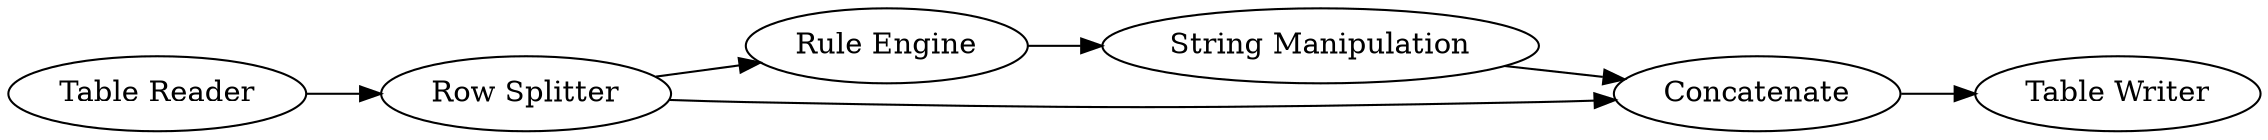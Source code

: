 digraph {
	4 -> 5
	3 -> 4
	5 -> 6
	2 -> 3
	6 -> 7
	3 -> 6
	5 [label="String Manipulation"]
	7 [label="Table Writer"]
	4 [label="Rule Engine"]
	6 [label=Concatenate]
	3 [label="Row Splitter"]
	2 [label="Table Reader"]
	rankdir=LR
}
